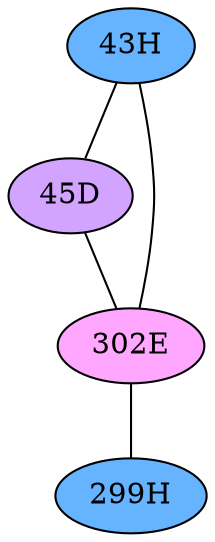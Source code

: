 // The Round Table
graph {
	"43H" [fillcolor="#66B3FF" style=radial]
	"45D" [fillcolor="#D3A4FF" style=radial]
	"43H" -- "45D" [penwidth=1]
	"43H" [fillcolor="#66B3FF" style=radial]
	"302E" [fillcolor="#FFA6FF" style=radial]
	"43H" -- "302E" [penwidth=1]
	"45D" [fillcolor="#D3A4FF" style=radial]
	"302E" [fillcolor="#FFA6FF" style=radial]
	"45D" -- "302E" [penwidth=1]
	"302E" [fillcolor="#FFA6FF" style=radial]
	"299H" [fillcolor="#66B3FF" style=radial]
	"302E" -- "299H" [penwidth=1]
}
